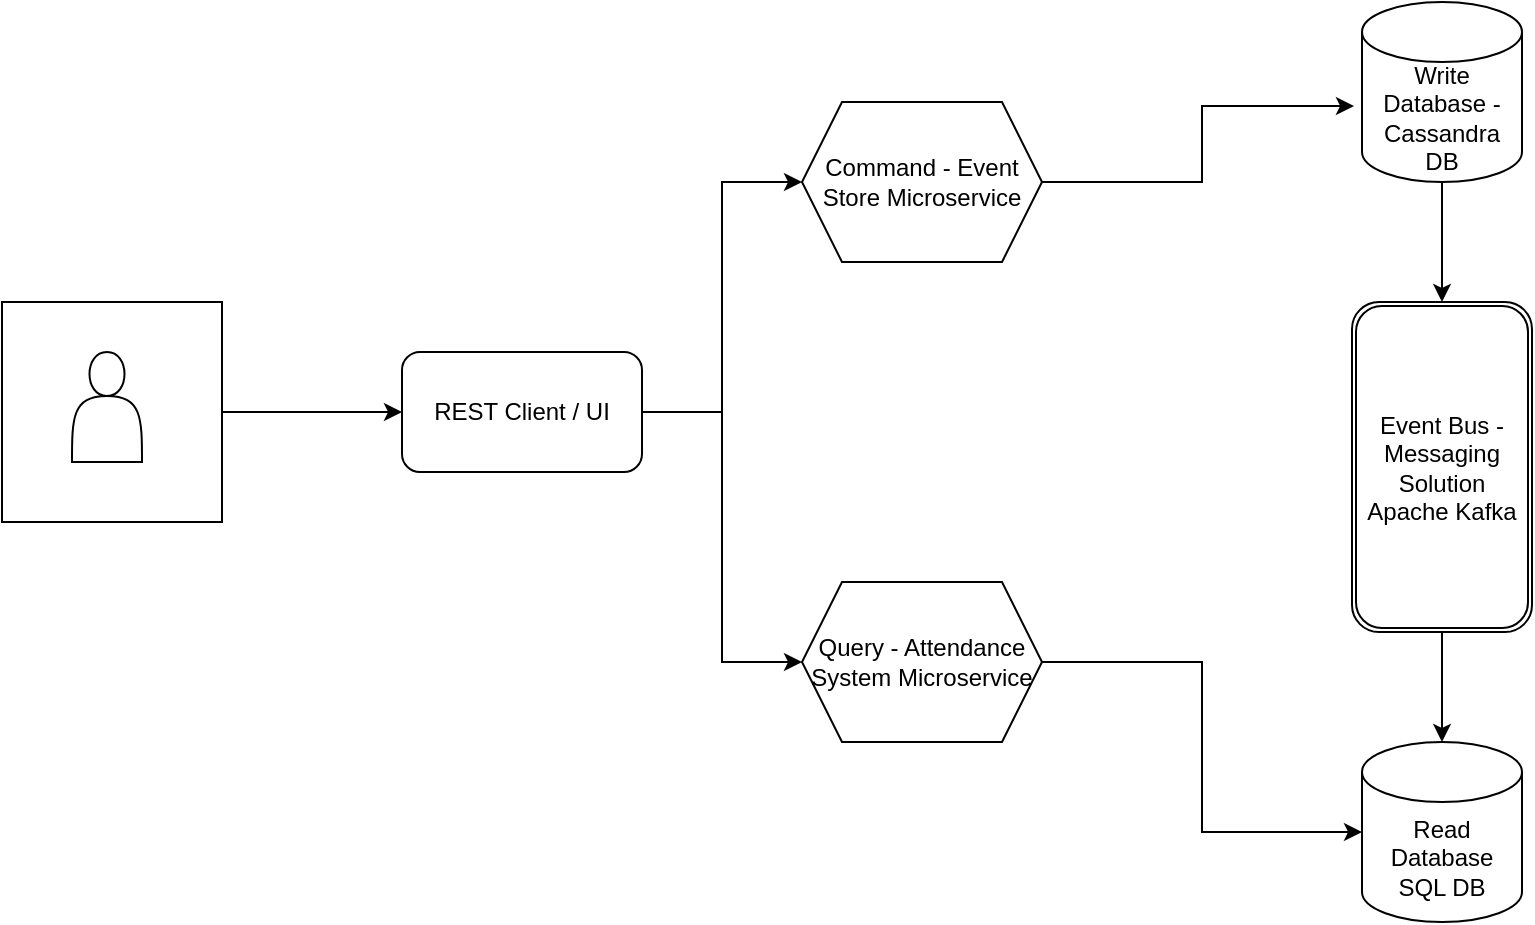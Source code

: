 <mxfile version="24.2.5" type="github">
  <diagram name="Page-1" id="74e2e168-ea6b-b213-b513-2b3c1d86103e">
    <mxGraphModel dx="954" dy="620" grid="1" gridSize="10" guides="1" tooltips="1" connect="1" arrows="1" fold="1" page="1" pageScale="1" pageWidth="1100" pageHeight="850" background="none" math="0" shadow="0">
      <root>
        <mxCell id="0" />
        <mxCell id="1" parent="0" />
        <mxCell id="vS8C4zXIPbqq5m0QjNTd-9" style="edgeStyle=orthogonalEdgeStyle;rounded=0;orthogonalLoop=1;jettySize=auto;html=1;entryX=0;entryY=0.5;entryDx=0;entryDy=0;" edge="1" parent="1" source="vS8C4zXIPbqq5m0QjNTd-3">
          <mxGeometry relative="1" as="geometry">
            <mxPoint x="250" y="255" as="targetPoint" />
          </mxGeometry>
        </mxCell>
        <mxCell id="vS8C4zXIPbqq5m0QjNTd-3" value="" style="whiteSpace=wrap;html=1;aspect=fixed;" vertex="1" parent="1">
          <mxGeometry x="50" y="200" width="110" height="110" as="geometry" />
        </mxCell>
        <mxCell id="vS8C4zXIPbqq5m0QjNTd-10" value="Command - Event Store Microservice" style="shape=hexagon;perimeter=hexagonPerimeter2;whiteSpace=wrap;html=1;fixedSize=1;" vertex="1" parent="1">
          <mxGeometry x="450" y="100" width="120" height="80" as="geometry" />
        </mxCell>
        <mxCell id="vS8C4zXIPbqq5m0QjNTd-11" value="Query - Attendance System Microservice" style="shape=hexagon;perimeter=hexagonPerimeter2;whiteSpace=wrap;html=1;fixedSize=1;" vertex="1" parent="1">
          <mxGeometry x="450" y="340" width="120" height="80" as="geometry" />
        </mxCell>
        <mxCell id="vS8C4zXIPbqq5m0QjNTd-23" style="edgeStyle=orthogonalEdgeStyle;rounded=0;orthogonalLoop=1;jettySize=auto;html=1;entryX=0;entryY=0.5;entryDx=0;entryDy=0;" edge="1" parent="1" source="vS8C4zXIPbqq5m0QjNTd-12" target="vS8C4zXIPbqq5m0QjNTd-10">
          <mxGeometry relative="1" as="geometry" />
        </mxCell>
        <mxCell id="vS8C4zXIPbqq5m0QjNTd-26" style="edgeStyle=orthogonalEdgeStyle;rounded=0;orthogonalLoop=1;jettySize=auto;html=1;entryX=0;entryY=0.5;entryDx=0;entryDy=0;" edge="1" parent="1" source="vS8C4zXIPbqq5m0QjNTd-12" target="vS8C4zXIPbqq5m0QjNTd-11">
          <mxGeometry relative="1" as="geometry" />
        </mxCell>
        <mxCell id="vS8C4zXIPbqq5m0QjNTd-12" value="REST Client / UI" style="rounded=1;whiteSpace=wrap;html=1;" vertex="1" parent="1">
          <mxGeometry x="250" y="225" width="120" height="60" as="geometry" />
        </mxCell>
        <mxCell id="vS8C4zXIPbqq5m0QjNTd-18" style="edgeStyle=orthogonalEdgeStyle;rounded=0;orthogonalLoop=1;jettySize=auto;html=1;entryX=0.5;entryY=0;entryDx=0;entryDy=0;" edge="1" parent="1" source="vS8C4zXIPbqq5m0QjNTd-13" target="vS8C4zXIPbqq5m0QjNTd-17">
          <mxGeometry relative="1" as="geometry" />
        </mxCell>
        <mxCell id="vS8C4zXIPbqq5m0QjNTd-13" value="Write Database - Cassandra DB" style="shape=cylinder3;whiteSpace=wrap;html=1;boundedLbl=1;backgroundOutline=1;size=15;" vertex="1" parent="1">
          <mxGeometry x="730" y="50" width="80" height="90" as="geometry" />
        </mxCell>
        <mxCell id="vS8C4zXIPbqq5m0QjNTd-14" value="Read Database SQL DB" style="shape=cylinder3;whiteSpace=wrap;html=1;boundedLbl=1;backgroundOutline=1;size=15;" vertex="1" parent="1">
          <mxGeometry x="730" y="420" width="80" height="90" as="geometry" />
        </mxCell>
        <mxCell id="vS8C4zXIPbqq5m0QjNTd-15" value="" style="shape=actor;whiteSpace=wrap;html=1;" vertex="1" parent="1">
          <mxGeometry x="85" y="225" width="35" height="55" as="geometry" />
        </mxCell>
        <mxCell id="vS8C4zXIPbqq5m0QjNTd-17" value="Event Bus - Messaging Solution Apache Kafka" style="shape=ext;double=1;rounded=1;whiteSpace=wrap;html=1;" vertex="1" parent="1">
          <mxGeometry x="725" y="200" width="90" height="165" as="geometry" />
        </mxCell>
        <mxCell id="vS8C4zXIPbqq5m0QjNTd-19" style="edgeStyle=orthogonalEdgeStyle;rounded=0;orthogonalLoop=1;jettySize=auto;html=1;entryX=0.5;entryY=0;entryDx=0;entryDy=0;entryPerimeter=0;" edge="1" parent="1" source="vS8C4zXIPbqq5m0QjNTd-17" target="vS8C4zXIPbqq5m0QjNTd-14">
          <mxGeometry relative="1" as="geometry" />
        </mxCell>
        <mxCell id="vS8C4zXIPbqq5m0QjNTd-21" style="edgeStyle=orthogonalEdgeStyle;rounded=0;orthogonalLoop=1;jettySize=auto;html=1;entryX=0;entryY=0.5;entryDx=0;entryDy=0;entryPerimeter=0;" edge="1" parent="1" source="vS8C4zXIPbqq5m0QjNTd-11" target="vS8C4zXIPbqq5m0QjNTd-14">
          <mxGeometry relative="1" as="geometry" />
        </mxCell>
        <mxCell id="vS8C4zXIPbqq5m0QjNTd-22" style="edgeStyle=orthogonalEdgeStyle;rounded=0;orthogonalLoop=1;jettySize=auto;html=1;entryX=-0.05;entryY=0.578;entryDx=0;entryDy=0;entryPerimeter=0;" edge="1" parent="1" source="vS8C4zXIPbqq5m0QjNTd-10" target="vS8C4zXIPbqq5m0QjNTd-13">
          <mxGeometry relative="1" as="geometry" />
        </mxCell>
      </root>
    </mxGraphModel>
  </diagram>
</mxfile>
